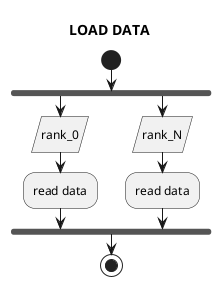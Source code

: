 @startuml
'left to right direction
' Horizontal lines: -->, <--, <-->'
title LOAD DATA
start
fork
    :rank_0/
    :read data;
fork again
    :rank_N/
    :read data;
end fork
stop

@enduml